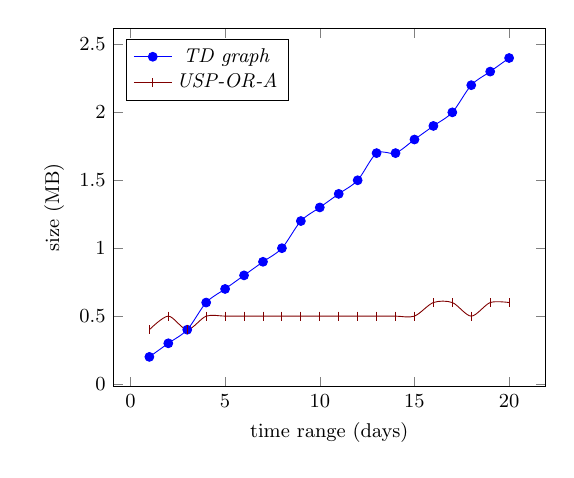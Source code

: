 \tikzstyle{textstyle}=[font=\fontsize{9}{9}\selectfont]
\begin{tikzpicture}[textstyle, scale=0.8]
    \begin{axis}[
        xlabel={time range (days)},
        ylabel={size (MB)},
		legend pos=north west
        ]
        
    \addplot[smooth,mark=*,color=blue, solid] plot coordinates {
    	(1,0.2)
		(2,0.3)
		(3,0.4)
		(4,0.6)
		(5,0.7)
		(6,0.8)
		(7,0.9)
		(8,1.0)
		(9,1.2)
		(10,1.3)
		(11,1.4)
		(12,1.5)
		(13,1.7)
		(14,1.7)
		(15,1.8)
		(16,1.9)
		(17,2.0)
		(18,2.2)
		(19,2.3)
		(20,2.4)
    };
    \addlegendentry{\textit{TD graph}}
            
    \addplot[smooth,mark=|,color=black!50!red, solid] plot coordinates {
		(1,0.4)
		(2,0.5)
		(3,0.4)
		(4,0.5)
		(5,0.5)
		(6,0.5)
		(7,0.5)
		(8,0.5)
		(9,0.5)
		(10,0.5)
		(11,0.5)
		(12,0.5)
		(13,0.5)
		(14,0.5)
		(15,0.5)
		(16,0.6)
		(17,0.6)
		(18,0.5)
		(19,0.6)
		(20,0.6)
    };
    \addlegendentry{\textit{USP-OR-A}}
    
    \end{axis}
\end{tikzpicture}
